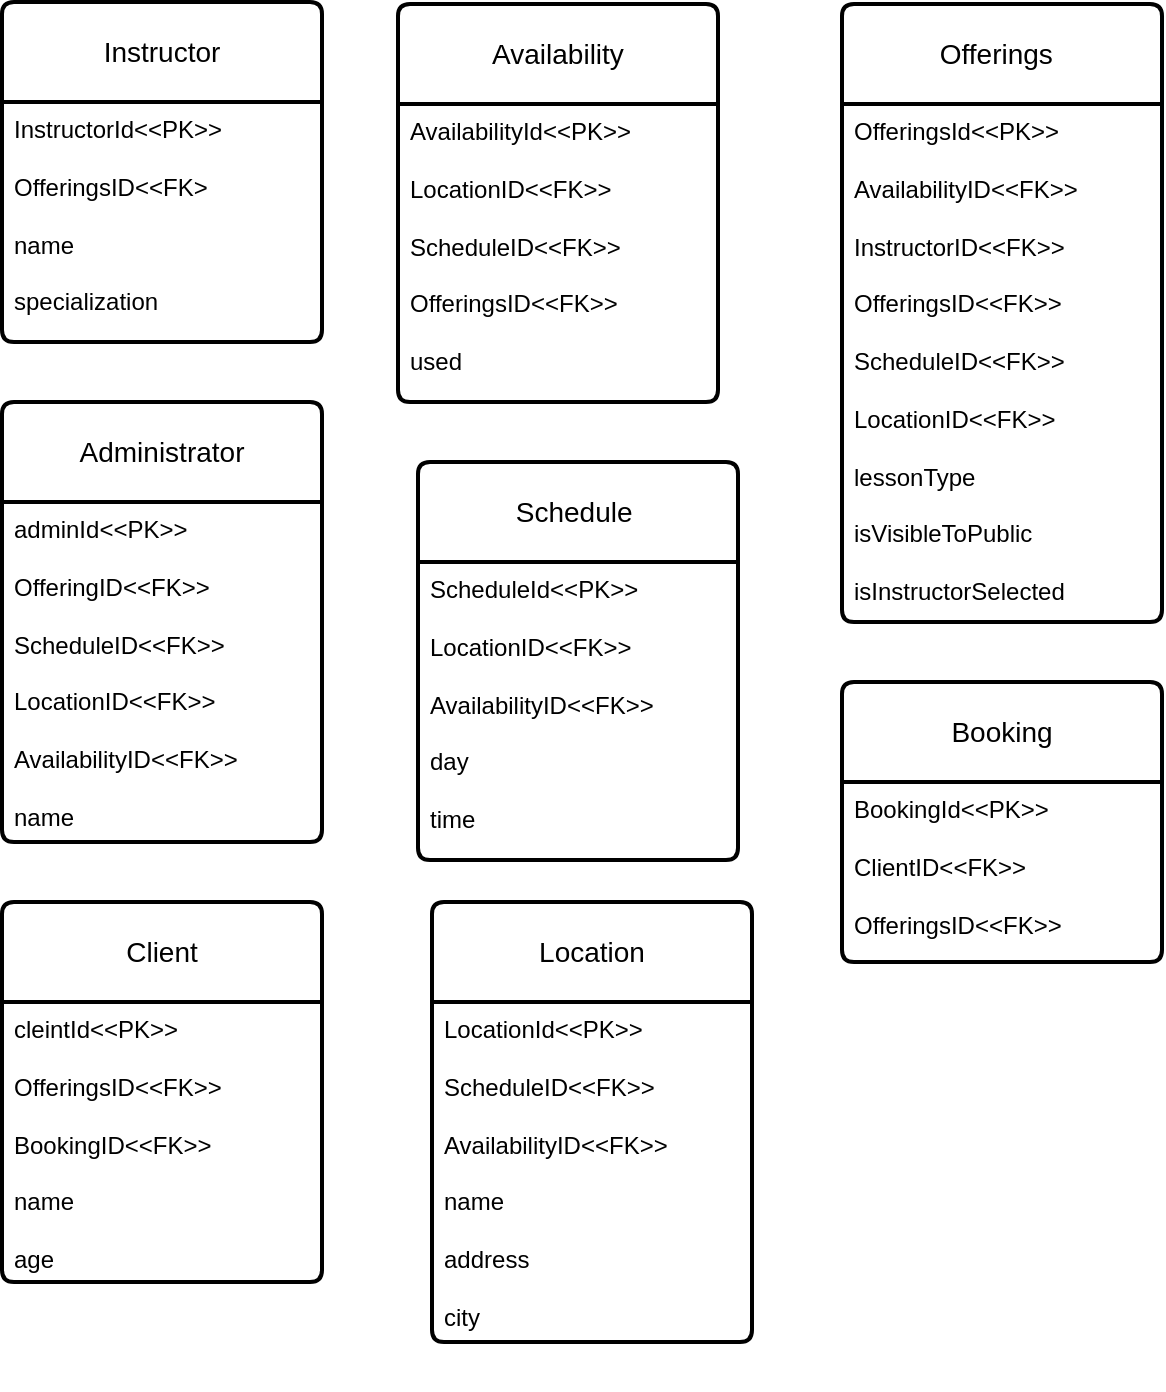 <mxfile version="24.8.4">
  <diagram id="R2lEEEUBdFMjLlhIrx00" name="Page-1">
    <mxGraphModel dx="1674" dy="782" grid="1" gridSize="10" guides="1" tooltips="1" connect="1" arrows="1" fold="1" page="1" pageScale="1" pageWidth="850" pageHeight="1100" math="0" shadow="0" extFonts="Permanent Marker^https://fonts.googleapis.com/css?family=Permanent+Marker">
      <root>
        <mxCell id="0" />
        <mxCell id="1" parent="0" />
        <mxCell id="umd_g6qW20TCQ7Dfp5BT-3" value="Instructor" style="swimlane;childLayout=stackLayout;horizontal=1;startSize=50;horizontalStack=0;rounded=1;fontSize=14;fontStyle=0;strokeWidth=2;resizeParent=0;resizeLast=1;shadow=0;dashed=0;align=center;arcSize=4;whiteSpace=wrap;html=1;" vertex="1" parent="1">
          <mxGeometry x="130" y="150" width="160" height="170" as="geometry" />
        </mxCell>
        <mxCell id="umd_g6qW20TCQ7Dfp5BT-4" value="&lt;div&gt;InstructorId&amp;lt;&amp;lt;PK&amp;gt;&amp;gt;&lt;/div&gt;&lt;div&gt;&lt;br&gt;&lt;/div&gt;&lt;div&gt;OfferingsID&amp;lt;&amp;lt;FK&amp;gt;&lt;br&gt;&lt;/div&gt;&lt;div&gt;&lt;br&gt;&lt;/div&gt;&lt;div&gt;name&lt;/div&gt;&lt;div&gt;&lt;br&gt;&lt;/div&gt;&lt;div&gt;specialization&lt;br&gt;&lt;/div&gt;" style="align=left;strokeColor=none;fillColor=none;spacingLeft=4;fontSize=12;verticalAlign=top;resizable=0;rotatable=0;part=1;html=1;" vertex="1" parent="umd_g6qW20TCQ7Dfp5BT-3">
          <mxGeometry y="50" width="160" height="120" as="geometry" />
        </mxCell>
        <mxCell id="umd_g6qW20TCQ7Dfp5BT-5" value="Administrator" style="swimlane;childLayout=stackLayout;horizontal=1;startSize=50;horizontalStack=0;rounded=1;fontSize=14;fontStyle=0;strokeWidth=2;resizeParent=0;resizeLast=1;shadow=0;dashed=0;align=center;arcSize=4;whiteSpace=wrap;html=1;" vertex="1" parent="1">
          <mxGeometry x="130" y="350" width="160" height="220" as="geometry" />
        </mxCell>
        <mxCell id="umd_g6qW20TCQ7Dfp5BT-6" value="&lt;div&gt;adminId&amp;lt;&amp;lt;PK&amp;gt;&amp;gt;&lt;/div&gt;&lt;div&gt;&lt;br&gt;&lt;/div&gt;&lt;div&gt;OfferingID&amp;lt;&amp;lt;FK&amp;gt;&amp;gt;&lt;/div&gt;&lt;div&gt;&lt;br&gt;&lt;/div&gt;&lt;div&gt;ScheduleID&amp;lt;&amp;lt;FK&amp;gt;&amp;gt;&lt;/div&gt;&lt;div&gt;&lt;br&gt;&lt;/div&gt;&lt;div&gt;LocationID&amp;lt;&amp;lt;FK&amp;gt;&amp;gt;&lt;/div&gt;&lt;div&gt;&lt;br&gt;&lt;/div&gt;&lt;div&gt;AvailabilityID&amp;lt;&amp;lt;FK&amp;gt;&amp;gt;&lt;br&gt;&lt;/div&gt;&lt;div&gt;&lt;br&gt;&lt;/div&gt;&lt;div&gt;name&lt;/div&gt;&lt;div&gt;&lt;br&gt;&lt;/div&gt;&lt;div&gt;&lt;br&gt;&lt;/div&gt;&lt;div&gt;&lt;br&gt;&lt;/div&gt;" style="align=left;strokeColor=none;fillColor=none;spacingLeft=4;fontSize=12;verticalAlign=top;resizable=0;rotatable=0;part=1;html=1;" vertex="1" parent="umd_g6qW20TCQ7Dfp5BT-5">
          <mxGeometry y="50" width="160" height="170" as="geometry" />
        </mxCell>
        <mxCell id="umd_g6qW20TCQ7Dfp5BT-8" value="Client" style="swimlane;childLayout=stackLayout;horizontal=1;startSize=50;horizontalStack=0;rounded=1;fontSize=14;fontStyle=0;strokeWidth=2;resizeParent=0;resizeLast=1;shadow=0;dashed=0;align=center;arcSize=4;whiteSpace=wrap;html=1;" vertex="1" parent="1">
          <mxGeometry x="130" y="600" width="160" height="190" as="geometry" />
        </mxCell>
        <mxCell id="umd_g6qW20TCQ7Dfp5BT-9" value="&lt;div&gt;cleintId&amp;lt;&amp;lt;PK&amp;gt;&amp;gt;&lt;/div&gt;&lt;div&gt;&lt;br&gt;&lt;/div&gt;&lt;div&gt;OfferingsID&amp;lt;&amp;lt;FK&amp;gt;&amp;gt;&lt;/div&gt;&lt;div&gt;&lt;br&gt;&lt;/div&gt;&lt;div&gt;BookingID&amp;lt;&amp;lt;FK&amp;gt;&amp;gt;&lt;br&gt;&lt;/div&gt;&lt;div&gt;&lt;br&gt;&lt;/div&gt;&lt;div&gt;name&lt;/div&gt;&lt;div&gt;&lt;br&gt;&lt;/div&gt;&lt;div&gt;age&lt;br&gt;&lt;/div&gt;&lt;div&gt;&lt;br&gt;&lt;/div&gt;" style="align=left;strokeColor=none;fillColor=none;spacingLeft=4;fontSize=12;verticalAlign=top;resizable=0;rotatable=0;part=1;html=1;" vertex="1" parent="umd_g6qW20TCQ7Dfp5BT-8">
          <mxGeometry y="50" width="160" height="140" as="geometry" />
        </mxCell>
        <mxCell id="umd_g6qW20TCQ7Dfp5BT-11" value="Availability" style="swimlane;childLayout=stackLayout;horizontal=1;startSize=50;horizontalStack=0;rounded=1;fontSize=14;fontStyle=0;strokeWidth=2;resizeParent=0;resizeLast=1;shadow=0;dashed=0;align=center;arcSize=4;whiteSpace=wrap;html=1;" vertex="1" parent="1">
          <mxGeometry x="328" y="151" width="160" height="199" as="geometry" />
        </mxCell>
        <mxCell id="umd_g6qW20TCQ7Dfp5BT-12" value="&lt;div&gt;AvailabilityId&amp;lt;&amp;lt;PK&amp;gt;&amp;gt;&lt;/div&gt;&lt;div&gt;&lt;br&gt;&lt;/div&gt;&lt;div&gt;LocationID&amp;lt;&amp;lt;FK&amp;gt;&amp;gt;&lt;/div&gt;&lt;div&gt;&lt;br&gt;&lt;/div&gt;&lt;div&gt;ScheduleID&amp;lt;&amp;lt;FK&amp;gt;&amp;gt;&lt;/div&gt;&lt;div&gt;&lt;br&gt;&lt;/div&gt;&lt;div&gt;OfferingsID&amp;lt;&amp;lt;FK&amp;gt;&amp;gt;&lt;br&gt;&lt;/div&gt;&lt;div&gt;&lt;br&gt;&lt;/div&gt;&lt;div&gt;used&lt;br&gt;&lt;/div&gt;&lt;div&gt;&lt;br&gt;&lt;/div&gt;&lt;div&gt;&lt;br&gt;&lt;/div&gt;" style="align=left;strokeColor=none;fillColor=none;spacingLeft=4;fontSize=12;verticalAlign=top;resizable=0;rotatable=0;part=1;html=1;" vertex="1" parent="umd_g6qW20TCQ7Dfp5BT-11">
          <mxGeometry y="50" width="160" height="149" as="geometry" />
        </mxCell>
        <mxCell id="umd_g6qW20TCQ7Dfp5BT-16" value="Schedule&lt;span style=&quot;white-space: pre;&quot;&gt;&#x9;&lt;/span&gt;" style="swimlane;childLayout=stackLayout;horizontal=1;startSize=50;horizontalStack=0;rounded=1;fontSize=14;fontStyle=0;strokeWidth=2;resizeParent=0;resizeLast=1;shadow=0;dashed=0;align=center;arcSize=4;whiteSpace=wrap;html=1;" vertex="1" parent="1">
          <mxGeometry x="338" y="380" width="160" height="199" as="geometry" />
        </mxCell>
        <mxCell id="umd_g6qW20TCQ7Dfp5BT-17" value="&lt;div&gt;ScheduleId&amp;lt;&amp;lt;PK&amp;gt;&amp;gt;&lt;/div&gt;&lt;div&gt;&lt;br&gt;&lt;/div&gt;&lt;div&gt;LocationID&amp;lt;&amp;lt;FK&amp;gt;&amp;gt;&lt;/div&gt;&lt;div&gt;&lt;br&gt;&lt;/div&gt;&lt;div&gt;AvailabilityID&amp;lt;&amp;lt;FK&amp;gt;&amp;gt;&lt;/div&gt;&lt;div&gt;&lt;br&gt;&lt;/div&gt;&lt;div&gt;day&lt;/div&gt;&lt;div&gt;&lt;br&gt;&lt;/div&gt;&lt;div&gt;time&lt;br&gt;&lt;/div&gt;&lt;div&gt;&lt;br&gt;&lt;/div&gt;&lt;div&gt;&lt;br&gt;&lt;/div&gt;" style="align=left;strokeColor=none;fillColor=none;spacingLeft=4;fontSize=12;verticalAlign=top;resizable=0;rotatable=0;part=1;html=1;" vertex="1" parent="umd_g6qW20TCQ7Dfp5BT-16">
          <mxGeometry y="50" width="160" height="149" as="geometry" />
        </mxCell>
        <mxCell id="umd_g6qW20TCQ7Dfp5BT-18" value="Location" style="swimlane;childLayout=stackLayout;horizontal=1;startSize=50;horizontalStack=0;rounded=1;fontSize=14;fontStyle=0;strokeWidth=2;resizeParent=0;resizeLast=1;shadow=0;dashed=0;align=center;arcSize=4;whiteSpace=wrap;html=1;" vertex="1" parent="1">
          <mxGeometry x="345" y="600" width="160" height="220" as="geometry" />
        </mxCell>
        <mxCell id="umd_g6qW20TCQ7Dfp5BT-19" value="&lt;div&gt;LocationId&amp;lt;&amp;lt;PK&amp;gt;&amp;gt;&lt;/div&gt;&lt;div&gt;&lt;br&gt;&lt;/div&gt;&lt;div&gt;ScheduleID&amp;lt;&amp;lt;FK&amp;gt;&amp;gt;&lt;/div&gt;&lt;div&gt;&lt;br&gt;&lt;/div&gt;&lt;div&gt;AvailabilityID&amp;lt;&amp;lt;FK&amp;gt;&amp;gt;&lt;/div&gt;&lt;div&gt;&lt;br&gt;&lt;/div&gt;&lt;div&gt;name&lt;/div&gt;&lt;div&gt;&lt;br&gt;&lt;/div&gt;&lt;div&gt;address&lt;br&gt;&lt;/div&gt;&lt;div&gt;&lt;br&gt;&lt;/div&gt;&lt;div&gt;city&lt;br&gt;&lt;/div&gt;&lt;div&gt;&lt;br&gt;&lt;/div&gt;&lt;div&gt;&lt;br&gt;&lt;/div&gt;" style="align=left;strokeColor=none;fillColor=none;spacingLeft=4;fontSize=12;verticalAlign=top;resizable=0;rotatable=0;part=1;html=1;" vertex="1" parent="umd_g6qW20TCQ7Dfp5BT-18">
          <mxGeometry y="50" width="160" height="170" as="geometry" />
        </mxCell>
        <mxCell id="umd_g6qW20TCQ7Dfp5BT-20" value="Offerings&lt;span style=&quot;white-space: pre;&quot;&gt;&#x9;&lt;/span&gt;" style="swimlane;childLayout=stackLayout;horizontal=1;startSize=50;horizontalStack=0;rounded=1;fontSize=14;fontStyle=0;strokeWidth=2;resizeParent=0;resizeLast=1;shadow=0;dashed=0;align=center;arcSize=4;whiteSpace=wrap;html=1;" vertex="1" parent="1">
          <mxGeometry x="550" y="151" width="160" height="309" as="geometry" />
        </mxCell>
        <mxCell id="umd_g6qW20TCQ7Dfp5BT-21" value="&lt;div&gt;OfferingsId&amp;lt;&amp;lt;PK&amp;gt;&amp;gt;&lt;/div&gt;&lt;div&gt;&lt;br&gt;&lt;/div&gt;&lt;div&gt;AvailabilityID&amp;lt;&amp;lt;FK&amp;gt;&amp;gt;&lt;/div&gt;&lt;div&gt;&lt;br&gt;&lt;/div&gt;&lt;div&gt;InstructorID&amp;lt;&amp;lt;FK&amp;gt;&amp;gt;&lt;/div&gt;&lt;div&gt;&lt;br&gt;&lt;/div&gt;&lt;div&gt;OfferingsID&amp;lt;&amp;lt;FK&amp;gt;&amp;gt;&lt;br&gt;&lt;/div&gt;&lt;div&gt;&lt;br&gt;&lt;/div&gt;&lt;div&gt;ScheduleID&amp;lt;&amp;lt;FK&amp;gt;&amp;gt;&lt;/div&gt;&lt;div&gt;&lt;br&gt;&lt;/div&gt;&lt;div&gt;LocationID&amp;lt;&amp;lt;FK&amp;gt;&amp;gt;&lt;/div&gt;&lt;div&gt;&lt;br&gt;&lt;/div&gt;&lt;div&gt;lessonType&lt;/div&gt;&lt;div&gt;&lt;br&gt;&lt;/div&gt;&lt;div&gt;isVisibleToPublic&lt;/div&gt;&lt;div&gt;&lt;br&gt;&lt;/div&gt;&lt;div&gt;isInstructorSelected&lt;br&gt;&lt;/div&gt;&lt;div&gt;&lt;br&gt;&lt;/div&gt;&lt;div&gt;&lt;br&gt;&lt;/div&gt;&lt;div&gt;&lt;br&gt;&lt;/div&gt;&lt;div&gt;&lt;br&gt;&lt;/div&gt;" style="align=left;strokeColor=none;fillColor=none;spacingLeft=4;fontSize=12;verticalAlign=top;resizable=0;rotatable=0;part=1;html=1;" vertex="1" parent="umd_g6qW20TCQ7Dfp5BT-20">
          <mxGeometry y="50" width="160" height="259" as="geometry" />
        </mxCell>
        <mxCell id="umd_g6qW20TCQ7Dfp5BT-23" value="Booking" style="swimlane;childLayout=stackLayout;horizontal=1;startSize=50;horizontalStack=0;rounded=1;fontSize=14;fontStyle=0;strokeWidth=2;resizeParent=0;resizeLast=1;shadow=0;dashed=0;align=center;arcSize=4;whiteSpace=wrap;html=1;" vertex="1" parent="1">
          <mxGeometry x="550" y="490" width="160" height="140" as="geometry" />
        </mxCell>
        <mxCell id="umd_g6qW20TCQ7Dfp5BT-24" value="&lt;div&gt;BookingId&amp;lt;&amp;lt;PK&amp;gt;&amp;gt;&lt;/div&gt;&lt;div&gt;&lt;br&gt;&lt;/div&gt;&lt;div&gt;ClientID&amp;lt;&amp;lt;FK&amp;gt;&amp;gt;&lt;/div&gt;&lt;div&gt;&lt;br&gt;&lt;/div&gt;&lt;div&gt;OfferingsID&amp;lt;&amp;lt;FK&amp;gt;&amp;gt;&lt;/div&gt;&lt;div&gt;&lt;br&gt;&lt;/div&gt;&lt;div&gt;&lt;br&gt;&lt;/div&gt;&lt;div&gt;&lt;br&gt;&lt;/div&gt;&lt;br&gt;&lt;div&gt;&lt;br&gt;&lt;/div&gt;&lt;div&gt;&lt;br&gt;&lt;/div&gt;" style="align=left;strokeColor=none;fillColor=none;spacingLeft=4;fontSize=12;verticalAlign=top;resizable=0;rotatable=0;part=1;html=1;" vertex="1" parent="umd_g6qW20TCQ7Dfp5BT-23">
          <mxGeometry y="50" width="160" height="90" as="geometry" />
        </mxCell>
      </root>
    </mxGraphModel>
  </diagram>
</mxfile>
